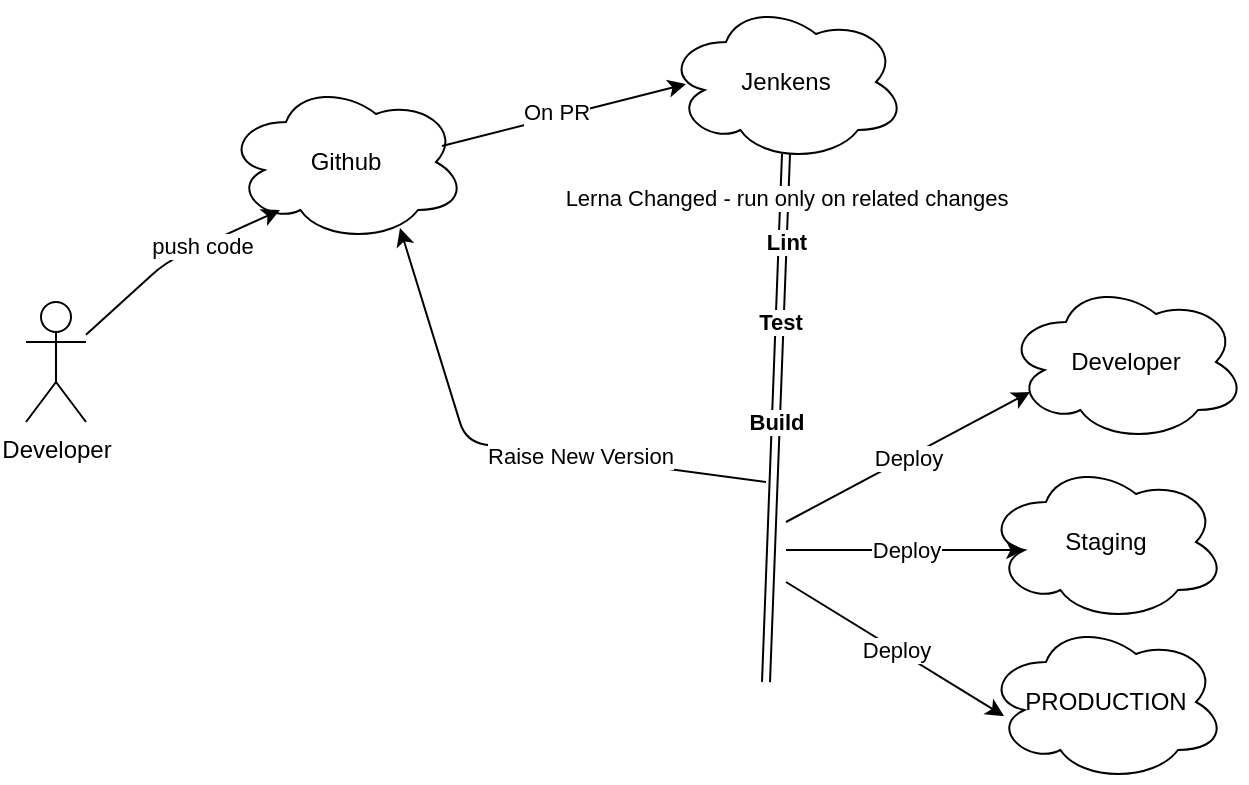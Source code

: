 <mxfile version="13.1.11" type="device"><diagram id="FHsw3xjZSBo9-lwoHwLh" name="Page-1"><mxGraphModel dx="850" dy="481" grid="1" gridSize="10" guides="1" tooltips="1" connect="1" arrows="1" fold="1" page="1" pageScale="1" pageWidth="850" pageHeight="1100" math="0" shadow="0"><root><mxCell id="0"/><mxCell id="1" parent="0"/><mxCell id="k9IWEwBzNsjyePdsimHp-1" value="Developer" style="shape=umlActor;verticalLabelPosition=bottom;labelBackgroundColor=#ffffff;verticalAlign=top;html=1;outlineConnect=0;" vertex="1" parent="1"><mxGeometry x="80" y="230" width="30" height="60" as="geometry"/></mxCell><mxCell id="k9IWEwBzNsjyePdsimHp-2" value="Github" style="ellipse;shape=cloud;whiteSpace=wrap;html=1;" vertex="1" parent="1"><mxGeometry x="180" y="120" width="120" height="80" as="geometry"/></mxCell><mxCell id="k9IWEwBzNsjyePdsimHp-3" value="Jenkens" style="ellipse;shape=cloud;whiteSpace=wrap;html=1;" vertex="1" parent="1"><mxGeometry x="400" y="80" width="120" height="80" as="geometry"/></mxCell><mxCell id="k9IWEwBzNsjyePdsimHp-5" value="" style="endArrow=classic;html=1;entryX=0.225;entryY=0.8;entryDx=0;entryDy=0;entryPerimeter=0;" edge="1" parent="1" source="k9IWEwBzNsjyePdsimHp-1" target="k9IWEwBzNsjyePdsimHp-2"><mxGeometry width="50" height="50" relative="1" as="geometry"><mxPoint x="120" y="260" as="sourcePoint"/><mxPoint x="450" y="250" as="targetPoint"/><Array as="points"><mxPoint x="150" y="210"/></Array></mxGeometry></mxCell><mxCell id="k9IWEwBzNsjyePdsimHp-6" value="push code" style="edgeLabel;html=1;align=center;verticalAlign=middle;resizable=0;points=[];" vertex="1" connectable="0" parent="k9IWEwBzNsjyePdsimHp-5"><mxGeometry x="0.264" relative="1" as="geometry"><mxPoint as="offset"/></mxGeometry></mxCell><mxCell id="k9IWEwBzNsjyePdsimHp-12" style="edgeStyle=orthogonalEdgeStyle;rounded=0;orthogonalLoop=1;jettySize=auto;html=1;exitX=0.8;exitY=0.8;exitDx=0;exitDy=0;exitPerimeter=0;" edge="1" parent="1" source="k9IWEwBzNsjyePdsimHp-7"><mxGeometry relative="1" as="geometry"><mxPoint x="650" y="440" as="targetPoint"/></mxGeometry></mxCell><mxCell id="k9IWEwBzNsjyePdsimHp-7" value="PRODUCTION" style="ellipse;shape=cloud;whiteSpace=wrap;html=1;" vertex="1" parent="1"><mxGeometry x="560" y="390" width="120" height="80" as="geometry"/></mxCell><mxCell id="k9IWEwBzNsjyePdsimHp-9" value="" style="endArrow=classic;html=1;exitX=0.9;exitY=0.4;exitDx=0;exitDy=0;exitPerimeter=0;entryX=0.083;entryY=0.513;entryDx=0;entryDy=0;entryPerimeter=0;" edge="1" parent="1" source="k9IWEwBzNsjyePdsimHp-2" target="k9IWEwBzNsjyePdsimHp-3"><mxGeometry width="50" height="50" relative="1" as="geometry"><mxPoint x="400" y="300" as="sourcePoint"/><mxPoint x="450" y="250" as="targetPoint"/></mxGeometry></mxCell><mxCell id="k9IWEwBzNsjyePdsimHp-10" value="On PR" style="edgeLabel;html=1;align=center;verticalAlign=middle;resizable=0;points=[];" vertex="1" connectable="0" parent="k9IWEwBzNsjyePdsimHp-9"><mxGeometry x="-0.071" y="3" relative="1" as="geometry"><mxPoint x="1" as="offset"/></mxGeometry></mxCell><mxCell id="k9IWEwBzNsjyePdsimHp-11" value="Developer" style="ellipse;shape=cloud;whiteSpace=wrap;html=1;" vertex="1" parent="1"><mxGeometry x="570" y="220" width="120" height="80" as="geometry"/></mxCell><mxCell id="k9IWEwBzNsjyePdsimHp-13" value="Staging" style="ellipse;shape=cloud;whiteSpace=wrap;html=1;" vertex="1" parent="1"><mxGeometry x="560" y="310" width="120" height="80" as="geometry"/></mxCell><mxCell id="k9IWEwBzNsjyePdsimHp-14" value="" style="shape=link;html=1;entryX=0.5;entryY=0.95;entryDx=0;entryDy=0;entryPerimeter=0;" edge="1" parent="1" target="k9IWEwBzNsjyePdsimHp-3"><mxGeometry width="50" height="50" relative="1" as="geometry"><mxPoint x="450" y="420" as="sourcePoint"/><mxPoint x="450" y="250" as="targetPoint"/></mxGeometry></mxCell><mxCell id="k9IWEwBzNsjyePdsimHp-15" value="&lt;b&gt;Test&lt;br&gt;&lt;/b&gt;" style="edgeLabel;html=1;align=center;verticalAlign=middle;resizable=0;points=[];" vertex="1" connectable="0" parent="k9IWEwBzNsjyePdsimHp-14"><mxGeometry x="0.53" y="1" relative="1" as="geometry"><mxPoint y="21.89" as="offset"/></mxGeometry></mxCell><mxCell id="k9IWEwBzNsjyePdsimHp-17" value="Lint" style="edgeLabel;html=1;align=center;verticalAlign=middle;resizable=0;points=[];fontStyle=1" vertex="1" connectable="0" parent="k9IWEwBzNsjyePdsimHp-14"><mxGeometry x="0.811" y="-1" relative="1" as="geometry"><mxPoint x="-0.05" y="18.79" as="offset"/></mxGeometry></mxCell><mxCell id="k9IWEwBzNsjyePdsimHp-19" value="&lt;b&gt;Build&lt;/b&gt;" style="edgeLabel;html=1;align=center;verticalAlign=middle;resizable=0;points=[];" vertex="1" connectable="0" parent="k9IWEwBzNsjyePdsimHp-14"><mxGeometry x="-0.015" relative="1" as="geometry"><mxPoint as="offset"/></mxGeometry></mxCell><mxCell id="k9IWEwBzNsjyePdsimHp-28" value="Lerna Changed - run only on related changes" style="edgeLabel;html=1;align=center;verticalAlign=middle;resizable=0;points=[];" vertex="1" connectable="0" parent="k9IWEwBzNsjyePdsimHp-14"><mxGeometry x="0.834" y="-1" relative="1" as="geometry"><mxPoint as="offset"/></mxGeometry></mxCell><mxCell id="k9IWEwBzNsjyePdsimHp-23" value="Deploy" style="endArrow=classic;html=1;entryX=0.1;entryY=0.688;entryDx=0;entryDy=0;entryPerimeter=0;" edge="1" parent="1" target="k9IWEwBzNsjyePdsimHp-11"><mxGeometry width="50" height="50" relative="1" as="geometry"><mxPoint x="460" y="340" as="sourcePoint"/><mxPoint x="520" y="260" as="targetPoint"/></mxGeometry></mxCell><mxCell id="k9IWEwBzNsjyePdsimHp-24" value="Deploy" style="endArrow=classic;html=1;entryX=0.16;entryY=0.55;entryDx=0;entryDy=0;entryPerimeter=0;" edge="1" parent="1" target="k9IWEwBzNsjyePdsimHp-13"><mxGeometry width="50" height="50" relative="1" as="geometry"><mxPoint x="460" y="354" as="sourcePoint"/><mxPoint x="592" y="285.04" as="targetPoint"/></mxGeometry></mxCell><mxCell id="k9IWEwBzNsjyePdsimHp-25" value="Deploy" style="endArrow=classic;html=1;entryX=0.075;entryY=0.588;entryDx=0;entryDy=0;entryPerimeter=0;" edge="1" parent="1" target="k9IWEwBzNsjyePdsimHp-7"><mxGeometry width="50" height="50" relative="1" as="geometry"><mxPoint x="460" y="370" as="sourcePoint"/><mxPoint x="589.2" y="364" as="targetPoint"/></mxGeometry></mxCell><mxCell id="k9IWEwBzNsjyePdsimHp-26" value="" style="endArrow=classic;html=1;entryX=0.725;entryY=0.913;entryDx=0;entryDy=0;entryPerimeter=0;" edge="1" parent="1" target="k9IWEwBzNsjyePdsimHp-2"><mxGeometry width="50" height="50" relative="1" as="geometry"><mxPoint x="450" y="320" as="sourcePoint"/><mxPoint x="450" y="250" as="targetPoint"/><Array as="points"><mxPoint x="300" y="300"/></Array></mxGeometry></mxCell><mxCell id="k9IWEwBzNsjyePdsimHp-27" value="Raise New Version" style="edgeLabel;html=1;align=center;verticalAlign=middle;resizable=0;points=[];" vertex="1" connectable="0" parent="k9IWEwBzNsjyePdsimHp-26"><mxGeometry x="-0.287" y="-1" relative="1" as="geometry"><mxPoint as="offset"/></mxGeometry></mxCell></root></mxGraphModel></diagram></mxfile>